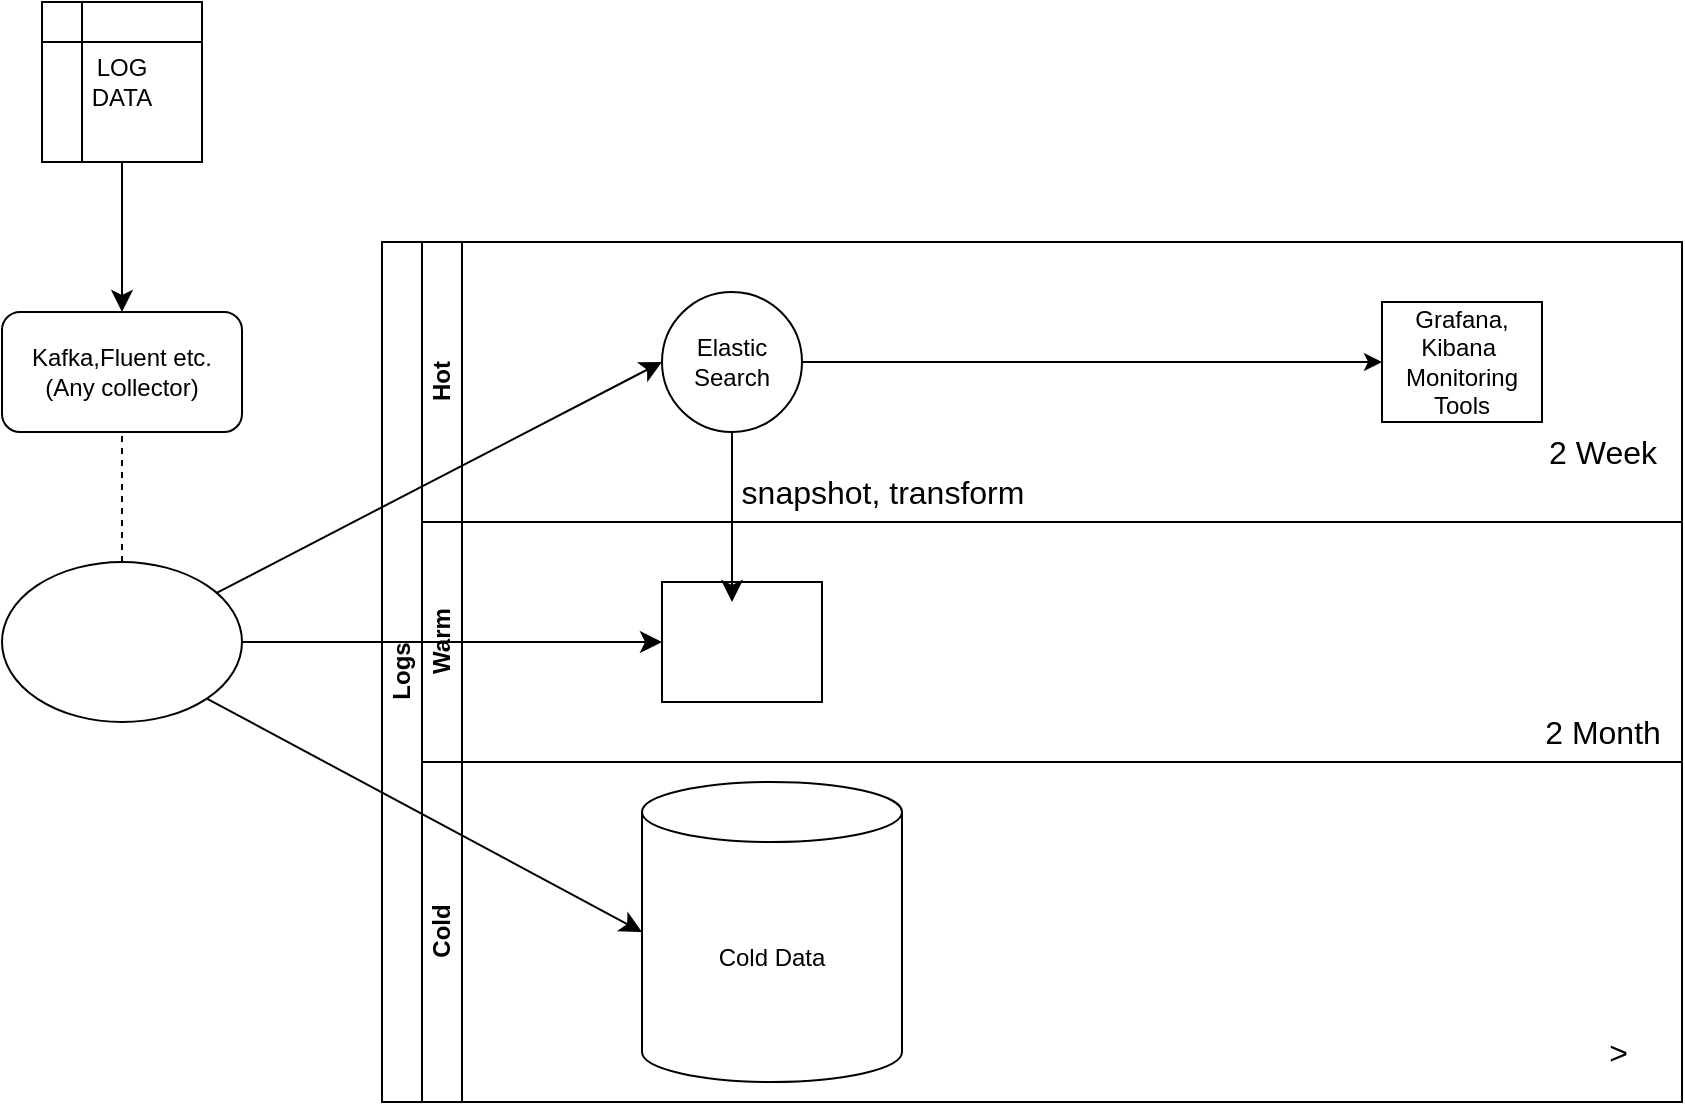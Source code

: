 <mxfile version="24.7.7">
  <diagram id="prtHgNgQTEPvFCAcTncT" name="Page-1">
    <mxGraphModel dx="1792" dy="995" grid="1" gridSize="10" guides="1" tooltips="1" connect="1" arrows="1" fold="1" page="1" pageScale="1" pageWidth="827" pageHeight="1169" math="0" shadow="0">
      <root>
        <mxCell id="0" />
        <mxCell id="1" parent="0" />
        <mxCell id="dNxyNK7c78bLwvsdeMH5-19" value="Logs" style="swimlane;html=1;childLayout=stackLayout;resizeParent=1;resizeParentMax=0;horizontal=0;startSize=20;horizontalStack=0;" parent="1" vertex="1">
          <mxGeometry x="140" y="120" width="650" height="430" as="geometry" />
        </mxCell>
        <mxCell id="dNxyNK7c78bLwvsdeMH5-20" value="Hot" style="swimlane;html=1;startSize=20;horizontal=0;" parent="dNxyNK7c78bLwvsdeMH5-19" vertex="1">
          <mxGeometry x="20" width="630" height="140" as="geometry" />
        </mxCell>
        <mxCell id="dNxyNK7c78bLwvsdeMH5-25" value="" style="edgeStyle=orthogonalEdgeStyle;rounded=0;orthogonalLoop=1;jettySize=auto;html=1;" parent="dNxyNK7c78bLwvsdeMH5-20" source="dNxyNK7c78bLwvsdeMH5-23" target="dNxyNK7c78bLwvsdeMH5-24" edge="1">
          <mxGeometry relative="1" as="geometry" />
        </mxCell>
        <mxCell id="dNxyNK7c78bLwvsdeMH5-23" value="Elastic Search" style="ellipse;whiteSpace=wrap;html=1;" parent="dNxyNK7c78bLwvsdeMH5-20" vertex="1">
          <mxGeometry x="120" y="25" width="70" height="70" as="geometry" />
        </mxCell>
        <mxCell id="dNxyNK7c78bLwvsdeMH5-24" value="Grafana, Kibana&amp;nbsp;&lt;br&gt;Monitoring Tools" style="rounded=0;whiteSpace=wrap;html=1;fontFamily=Helvetica;fontSize=12;fontColor=#000000;align=center;" parent="dNxyNK7c78bLwvsdeMH5-20" vertex="1">
          <mxGeometry x="480" y="30" width="80" height="60" as="geometry" />
        </mxCell>
        <mxCell id="PFpO9Tx1R2X498Hp24iS-22" value="2 Week" style="text;html=1;align=center;verticalAlign=middle;resizable=0;points=[];autosize=1;strokeColor=none;fillColor=none;fontSize=16;" vertex="1" parent="dNxyNK7c78bLwvsdeMH5-20">
          <mxGeometry x="550" y="90" width="80" height="30" as="geometry" />
        </mxCell>
        <mxCell id="PFpO9Tx1R2X498Hp24iS-26" value="snapshot, transform&lt;div&gt;&lt;br&gt;&lt;/div&gt;" style="text;html=1;align=center;verticalAlign=middle;resizable=0;points=[];autosize=1;strokeColor=none;fillColor=none;fontSize=16;" vertex="1" parent="dNxyNK7c78bLwvsdeMH5-20">
          <mxGeometry x="150" y="110" width="160" height="50" as="geometry" />
        </mxCell>
        <mxCell id="dNxyNK7c78bLwvsdeMH5-21" value="Warm" style="swimlane;html=1;startSize=20;horizontal=0;" parent="dNxyNK7c78bLwvsdeMH5-19" vertex="1">
          <mxGeometry x="20" y="140" width="630" height="120" as="geometry" />
        </mxCell>
        <mxCell id="dNxyNK7c78bLwvsdeMH5-26" value="" style="rounded=0;whiteSpace=wrap;html=1;fontFamily=Helvetica;fontSize=12;fontColor=#000000;align=center;" parent="dNxyNK7c78bLwvsdeMH5-21" vertex="1">
          <mxGeometry x="120" y="30" width="80" height="60" as="geometry" />
        </mxCell>
        <mxCell id="PFpO9Tx1R2X498Hp24iS-23" value="2 Month" style="text;html=1;align=center;verticalAlign=middle;resizable=0;points=[];autosize=1;strokeColor=none;fillColor=none;fontSize=16;" vertex="1" parent="dNxyNK7c78bLwvsdeMH5-21">
          <mxGeometry x="550" y="90" width="80" height="30" as="geometry" />
        </mxCell>
        <mxCell id="dNxyNK7c78bLwvsdeMH5-22" value="Cold" style="swimlane;html=1;startSize=20;horizontal=0;" parent="dNxyNK7c78bLwvsdeMH5-19" vertex="1">
          <mxGeometry x="20" y="260" width="630" height="170" as="geometry" />
        </mxCell>
        <mxCell id="PFpO9Tx1R2X498Hp24iS-11" value="Cold Data" style="shape=cylinder3;whiteSpace=wrap;html=1;boundedLbl=1;backgroundOutline=1;size=15;" vertex="1" parent="dNxyNK7c78bLwvsdeMH5-22">
          <mxGeometry x="110" y="10" width="130" height="150" as="geometry" />
        </mxCell>
        <mxCell id="PFpO9Tx1R2X498Hp24iS-24" value="&amp;gt;&amp;nbsp;" style="text;html=1;align=center;verticalAlign=middle;resizable=0;points=[];autosize=1;strokeColor=none;fillColor=none;fontSize=16;" vertex="1" parent="dNxyNK7c78bLwvsdeMH5-22">
          <mxGeometry x="580" y="130" width="40" height="30" as="geometry" />
        </mxCell>
        <mxCell id="PFpO9Tx1R2X498Hp24iS-25" value="" style="endArrow=classic;html=1;rounded=0;fontSize=12;startSize=8;endSize=8;curved=1;exitX=0.5;exitY=1;exitDx=0;exitDy=0;" edge="1" parent="dNxyNK7c78bLwvsdeMH5-19" source="dNxyNK7c78bLwvsdeMH5-23">
          <mxGeometry width="50" height="50" relative="1" as="geometry">
            <mxPoint x="175" y="160" as="sourcePoint" />
            <mxPoint x="175" y="180" as="targetPoint" />
          </mxGeometry>
        </mxCell>
        <mxCell id="PFpO9Tx1R2X498Hp24iS-2" value="LOG&lt;br&gt;DATA" style="shape=internalStorage;whiteSpace=wrap;html=1;backgroundOutline=1;" vertex="1" parent="1">
          <mxGeometry x="-30" width="80" height="80" as="geometry" />
        </mxCell>
        <mxCell id="PFpO9Tx1R2X498Hp24iS-6" value="" style="ellipse;whiteSpace=wrap;html=1;" vertex="1" parent="1">
          <mxGeometry x="-50" y="280" width="120" height="80" as="geometry" />
        </mxCell>
        <mxCell id="PFpO9Tx1R2X498Hp24iS-9" value="" style="endArrow=classic;html=1;rounded=0;fontSize=12;startSize=8;endSize=8;curved=1;entryX=0;entryY=0.5;entryDx=0;entryDy=0;" edge="1" parent="1" source="PFpO9Tx1R2X498Hp24iS-6" target="dNxyNK7c78bLwvsdeMH5-23">
          <mxGeometry width="50" height="50" relative="1" as="geometry">
            <mxPoint x="310" y="420" as="sourcePoint" />
            <mxPoint x="360" y="370" as="targetPoint" />
          </mxGeometry>
        </mxCell>
        <mxCell id="PFpO9Tx1R2X498Hp24iS-18" value="" style="endArrow=classic;html=1;rounded=0;fontSize=12;startSize=8;endSize=8;curved=1;entryX=0;entryY=0.5;entryDx=0;entryDy=0;entryPerimeter=0;exitX=1;exitY=1;exitDx=0;exitDy=0;" edge="1" parent="1" source="PFpO9Tx1R2X498Hp24iS-6" target="PFpO9Tx1R2X498Hp24iS-11">
          <mxGeometry width="50" height="50" relative="1" as="geometry">
            <mxPoint x="60" y="465" as="sourcePoint" />
            <mxPoint x="360" y="370" as="targetPoint" />
          </mxGeometry>
        </mxCell>
        <mxCell id="PFpO9Tx1R2X498Hp24iS-21" value="" style="endArrow=classic;html=1;rounded=0;fontSize=12;startSize=8;endSize=8;curved=1;entryX=0;entryY=0.5;entryDx=0;entryDy=0;exitX=1;exitY=0.5;exitDx=0;exitDy=0;" edge="1" parent="1" source="PFpO9Tx1R2X498Hp24iS-6" target="dNxyNK7c78bLwvsdeMH5-26">
          <mxGeometry width="50" height="50" relative="1" as="geometry">
            <mxPoint x="60" y="320" as="sourcePoint" />
            <mxPoint x="360" y="430" as="targetPoint" />
          </mxGeometry>
        </mxCell>
        <mxCell id="PFpO9Tx1R2X498Hp24iS-28" value="" style="endArrow=none;dashed=1;html=1;rounded=0;fontSize=12;startSize=8;endSize=8;curved=1;entryX=0.5;entryY=1;entryDx=0;entryDy=0;exitX=0.5;exitY=0;exitDx=0;exitDy=0;" edge="1" parent="1" source="PFpO9Tx1R2X498Hp24iS-6" target="PFpO9Tx1R2X498Hp24iS-27">
          <mxGeometry width="50" height="50" relative="1" as="geometry">
            <mxPoint x="10" y="280" as="sourcePoint" />
            <mxPoint x="10" y="80" as="targetPoint" />
          </mxGeometry>
        </mxCell>
        <mxCell id="PFpO9Tx1R2X498Hp24iS-27" value="Kafka,Fluent etc.&lt;br&gt;(Any collector)" style="rounded=1;whiteSpace=wrap;html=1;" vertex="1" parent="1">
          <mxGeometry x="-50" y="155" width="120" height="60" as="geometry" />
        </mxCell>
        <mxCell id="PFpO9Tx1R2X498Hp24iS-29" value="" style="endArrow=classic;html=1;rounded=0;fontSize=12;startSize=8;endSize=8;curved=1;entryX=0.5;entryY=0;entryDx=0;entryDy=0;exitX=0.5;exitY=1;exitDx=0;exitDy=0;" edge="1" parent="1" source="PFpO9Tx1R2X498Hp24iS-2" target="PFpO9Tx1R2X498Hp24iS-27">
          <mxGeometry width="50" height="50" relative="1" as="geometry">
            <mxPoint x="310" y="480" as="sourcePoint" />
            <mxPoint x="360" y="430" as="targetPoint" />
          </mxGeometry>
        </mxCell>
      </root>
    </mxGraphModel>
  </diagram>
</mxfile>
